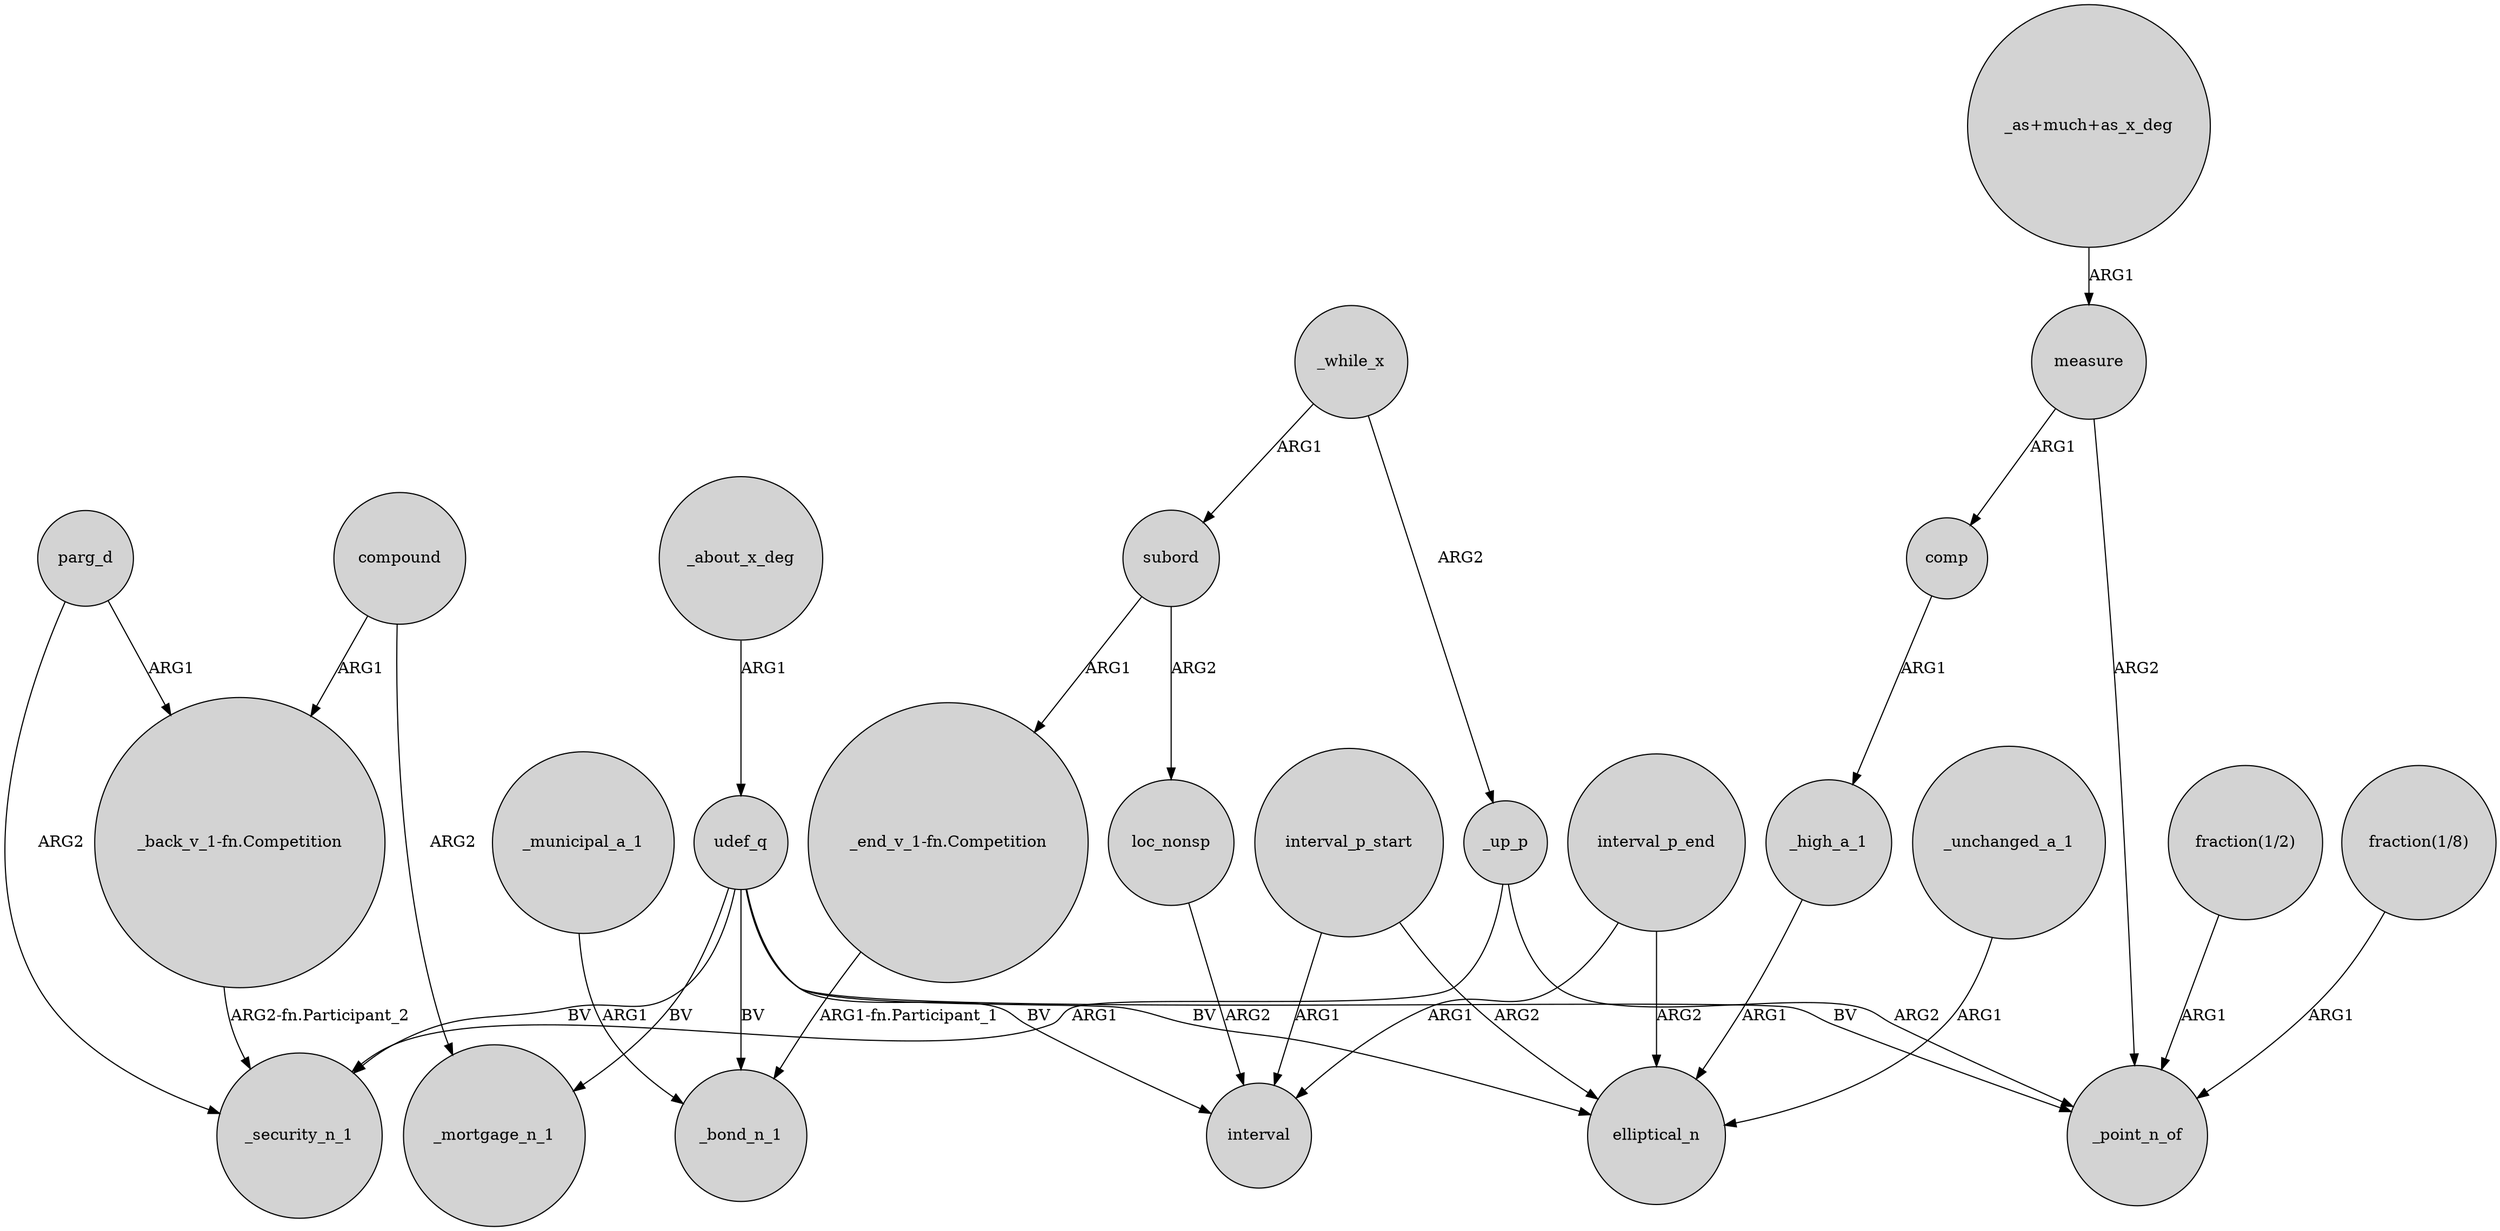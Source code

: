 digraph {
	node [shape=circle style=filled]
	_while_x -> _up_p [label=ARG2]
	loc_nonsp -> interval [label=ARG2]
	interval_p_end -> elliptical_n [label=ARG2]
	compound -> "_back_v_1-fn.Competition" [label=ARG1]
	udef_q -> _bond_n_1 [label=BV]
	_up_p -> _security_n_1 [label=ARG1]
	"fraction(1/2)" -> _point_n_of [label=ARG1]
	interval_p_start -> elliptical_n [label=ARG2]
	udef_q -> interval [label=BV]
	_high_a_1 -> elliptical_n [label=ARG1]
	"fraction(1/8)" -> _point_n_of [label=ARG1]
	"_as+much+as_x_deg" -> measure [label=ARG1]
	udef_q -> _security_n_1 [label=BV]
	subord -> loc_nonsp [label=ARG2]
	_while_x -> subord [label=ARG1]
	_up_p -> _point_n_of [label=ARG2]
	interval_p_start -> interval [label=ARG1]
	_about_x_deg -> udef_q [label=ARG1]
	compound -> _mortgage_n_1 [label=ARG2]
	udef_q -> _mortgage_n_1 [label=BV]
	"_back_v_1-fn.Competition" -> _security_n_1 [label="ARG2-fn.Participant_2"]
	comp -> _high_a_1 [label=ARG1]
	measure -> _point_n_of [label=ARG2]
	_unchanged_a_1 -> elliptical_n [label=ARG1]
	interval_p_end -> interval [label=ARG1]
	_municipal_a_1 -> _bond_n_1 [label=ARG1]
	measure -> comp [label=ARG1]
	subord -> "_end_v_1-fn.Competition" [label=ARG1]
	udef_q -> elliptical_n [label=BV]
	udef_q -> _point_n_of [label=BV]
	parg_d -> _security_n_1 [label=ARG2]
	parg_d -> "_back_v_1-fn.Competition" [label=ARG1]
	"_end_v_1-fn.Competition" -> _bond_n_1 [label="ARG1-fn.Participant_1"]
}
